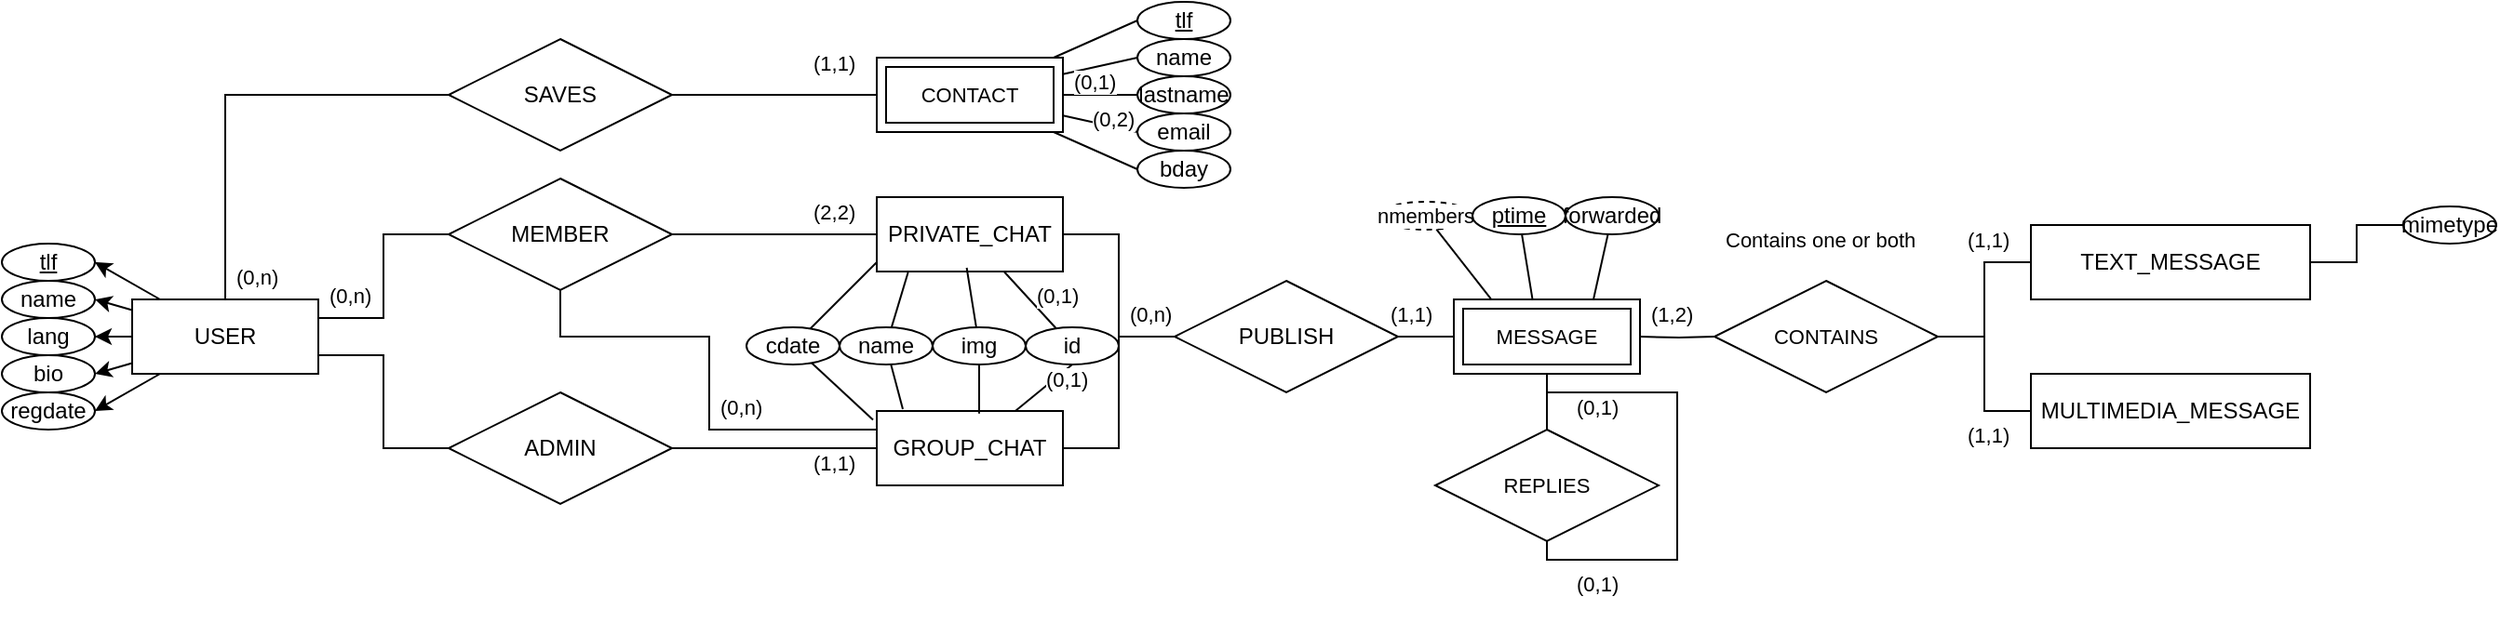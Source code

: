 <mxfile version="26.0.10">
  <diagram name="Page-1" id="p-xQu5nGn-hJWLGe21lw">
    <mxGraphModel dx="682" dy="366" grid="1" gridSize="10" guides="1" tooltips="1" connect="1" arrows="1" fold="1" page="1" pageScale="1" pageWidth="850" pageHeight="1100" math="0" shadow="0">
      <root>
        <mxCell id="0" />
        <mxCell id="1" parent="0" />
        <mxCell id="o9fJnNTt_ZSAkgfhPsdU-8" style="rounded=0;orthogonalLoop=1;jettySize=auto;html=1;entryX=1;entryY=0.5;entryDx=0;entryDy=0;" edge="1" parent="1" source="o9fJnNTt_ZSAkgfhPsdU-1" target="o9fJnNTt_ZSAkgfhPsdU-7">
          <mxGeometry relative="1" as="geometry" />
        </mxCell>
        <mxCell id="o9fJnNTt_ZSAkgfhPsdU-10" style="rounded=0;orthogonalLoop=1;jettySize=auto;html=1;entryX=1;entryY=0.5;entryDx=0;entryDy=0;" edge="1" parent="1" source="o9fJnNTt_ZSAkgfhPsdU-1" target="o9fJnNTt_ZSAkgfhPsdU-3">
          <mxGeometry relative="1" as="geometry" />
        </mxCell>
        <mxCell id="o9fJnNTt_ZSAkgfhPsdU-11" style="edgeStyle=orthogonalEdgeStyle;rounded=0;orthogonalLoop=1;jettySize=auto;html=1;entryX=1;entryY=0.5;entryDx=0;entryDy=0;" edge="1" parent="1" source="o9fJnNTt_ZSAkgfhPsdU-1" target="o9fJnNTt_ZSAkgfhPsdU-4">
          <mxGeometry relative="1" as="geometry" />
        </mxCell>
        <mxCell id="o9fJnNTt_ZSAkgfhPsdU-12" style="rounded=0;orthogonalLoop=1;jettySize=auto;html=1;entryX=1;entryY=0.5;entryDx=0;entryDy=0;" edge="1" parent="1" source="o9fJnNTt_ZSAkgfhPsdU-1" target="o9fJnNTt_ZSAkgfhPsdU-5">
          <mxGeometry relative="1" as="geometry" />
        </mxCell>
        <mxCell id="o9fJnNTt_ZSAkgfhPsdU-13" style="rounded=0;orthogonalLoop=1;jettySize=auto;html=1;entryX=1;entryY=0.5;entryDx=0;entryDy=0;" edge="1" parent="1" source="o9fJnNTt_ZSAkgfhPsdU-1" target="o9fJnNTt_ZSAkgfhPsdU-6">
          <mxGeometry relative="1" as="geometry" />
        </mxCell>
        <mxCell id="o9fJnNTt_ZSAkgfhPsdU-20" style="edgeStyle=orthogonalEdgeStyle;rounded=0;orthogonalLoop=1;jettySize=auto;html=1;entryX=0;entryY=0.5;entryDx=0;entryDy=0;endArrow=none;startFill=0;" edge="1" parent="1" source="o9fJnNTt_ZSAkgfhPsdU-1" target="o9fJnNTt_ZSAkgfhPsdU-16">
          <mxGeometry relative="1" as="geometry">
            <Array as="points">
              <mxPoint x="315" y="300" />
              <mxPoint x="315" y="255" />
            </Array>
          </mxGeometry>
        </mxCell>
        <mxCell id="o9fJnNTt_ZSAkgfhPsdU-21" style="edgeStyle=orthogonalEdgeStyle;rounded=0;orthogonalLoop=1;jettySize=auto;html=1;entryX=0;entryY=0.5;entryDx=0;entryDy=0;endArrow=none;startFill=0;" edge="1" parent="1" source="o9fJnNTt_ZSAkgfhPsdU-1" target="o9fJnNTt_ZSAkgfhPsdU-18">
          <mxGeometry relative="1" as="geometry">
            <Array as="points">
              <mxPoint x="315" y="320" />
              <mxPoint x="315" y="370" />
            </Array>
          </mxGeometry>
        </mxCell>
        <mxCell id="o9fJnNTt_ZSAkgfhPsdU-24" style="edgeStyle=orthogonalEdgeStyle;rounded=0;orthogonalLoop=1;jettySize=auto;html=1;entryX=0;entryY=0.5;entryDx=0;entryDy=0;endArrow=none;startFill=0;" edge="1" parent="1" source="o9fJnNTt_ZSAkgfhPsdU-1" target="o9fJnNTt_ZSAkgfhPsdU-14">
          <mxGeometry relative="1" as="geometry">
            <Array as="points">
              <mxPoint x="230" y="180" />
            </Array>
          </mxGeometry>
        </mxCell>
        <mxCell id="o9fJnNTt_ZSAkgfhPsdU-1" value="USER" style="whiteSpace=wrap;html=1;align=center;" vertex="1" parent="1">
          <mxGeometry x="180" y="290" width="100" height="40" as="geometry" />
        </mxCell>
        <mxCell id="o9fJnNTt_ZSAkgfhPsdU-3" value="name" style="ellipse;whiteSpace=wrap;html=1;align=center;" vertex="1" parent="1">
          <mxGeometry x="110" y="280" width="50" height="20" as="geometry" />
        </mxCell>
        <mxCell id="o9fJnNTt_ZSAkgfhPsdU-4" value="lang" style="ellipse;whiteSpace=wrap;html=1;align=center;" vertex="1" parent="1">
          <mxGeometry x="110" y="300" width="50" height="20" as="geometry" />
        </mxCell>
        <mxCell id="o9fJnNTt_ZSAkgfhPsdU-5" value="bio" style="ellipse;whiteSpace=wrap;html=1;align=center;" vertex="1" parent="1">
          <mxGeometry x="110" y="320" width="50" height="20" as="geometry" />
        </mxCell>
        <mxCell id="o9fJnNTt_ZSAkgfhPsdU-6" value="regdate" style="ellipse;whiteSpace=wrap;html=1;align=center;" vertex="1" parent="1">
          <mxGeometry x="110" y="340" width="50" height="20" as="geometry" />
        </mxCell>
        <mxCell id="o9fJnNTt_ZSAkgfhPsdU-7" value="tlf" style="ellipse;whiteSpace=wrap;html=1;align=center;fontStyle=4;" vertex="1" parent="1">
          <mxGeometry x="110" y="260" width="50" height="20" as="geometry" />
        </mxCell>
        <mxCell id="o9fJnNTt_ZSAkgfhPsdU-25" style="edgeStyle=orthogonalEdgeStyle;rounded=0;orthogonalLoop=1;jettySize=auto;html=1;entryX=0;entryY=0.5;entryDx=0;entryDy=0;endArrow=none;startFill=0;" edge="1" parent="1" source="o9fJnNTt_ZSAkgfhPsdU-14">
          <mxGeometry relative="1" as="geometry">
            <mxPoint x="580" y="180" as="targetPoint" />
          </mxGeometry>
        </mxCell>
        <mxCell id="o9fJnNTt_ZSAkgfhPsdU-14" value="SAVES" style="shape=rhombus;perimeter=rhombusPerimeter;whiteSpace=wrap;html=1;align=center;" vertex="1" parent="1">
          <mxGeometry x="350" y="150" width="120" height="60" as="geometry" />
        </mxCell>
        <mxCell id="o9fJnNTt_ZSAkgfhPsdU-64" style="shape=connector;rounded=0;orthogonalLoop=1;jettySize=auto;html=1;entryX=0;entryY=0.5;entryDx=0;entryDy=0;strokeColor=default;align=center;verticalAlign=middle;fontFamily=Helvetica;fontSize=11;fontColor=default;labelBackgroundColor=default;startFill=0;endArrow=none;" edge="1" parent="1" target="o9fJnNTt_ZSAkgfhPsdU-59">
          <mxGeometry relative="1" as="geometry">
            <mxPoint x="675" y="160" as="sourcePoint" />
          </mxGeometry>
        </mxCell>
        <mxCell id="o9fJnNTt_ZSAkgfhPsdU-22" style="edgeStyle=orthogonalEdgeStyle;rounded=0;orthogonalLoop=1;jettySize=auto;html=1;entryX=0;entryY=0.5;entryDx=0;entryDy=0;endArrow=none;startFill=0;" edge="1" parent="1" source="o9fJnNTt_ZSAkgfhPsdU-16" target="o9fJnNTt_ZSAkgfhPsdU-17">
          <mxGeometry relative="1" as="geometry">
            <Array as="points">
              <mxPoint x="410" y="310" />
              <mxPoint x="490" y="310" />
              <mxPoint x="490" y="360" />
              <mxPoint x="580" y="360" />
            </Array>
          </mxGeometry>
        </mxCell>
        <mxCell id="o9fJnNTt_ZSAkgfhPsdU-33" style="edgeStyle=orthogonalEdgeStyle;shape=connector;rounded=0;orthogonalLoop=1;jettySize=auto;html=1;entryX=0;entryY=0.5;entryDx=0;entryDy=0;strokeColor=default;align=center;verticalAlign=middle;fontFamily=Helvetica;fontSize=11;fontColor=default;labelBackgroundColor=default;startFill=0;endArrow=none;" edge="1" parent="1" source="o9fJnNTt_ZSAkgfhPsdU-16" target="o9fJnNTt_ZSAkgfhPsdU-32">
          <mxGeometry relative="1" as="geometry" />
        </mxCell>
        <mxCell id="o9fJnNTt_ZSAkgfhPsdU-16" value="MEMBER" style="shape=rhombus;perimeter=rhombusPerimeter;whiteSpace=wrap;html=1;align=center;" vertex="1" parent="1">
          <mxGeometry x="350" y="225" width="120" height="60" as="geometry" />
        </mxCell>
        <mxCell id="o9fJnNTt_ZSAkgfhPsdU-28" style="edgeStyle=orthogonalEdgeStyle;rounded=0;orthogonalLoop=1;jettySize=auto;html=1;endArrow=none;startFill=0;entryX=0;entryY=0.5;entryDx=0;entryDy=0;" edge="1" parent="1" source="o9fJnNTt_ZSAkgfhPsdU-17" target="o9fJnNTt_ZSAkgfhPsdU-26">
          <mxGeometry relative="1" as="geometry">
            <mxPoint x="740" y="340" as="targetPoint" />
          </mxGeometry>
        </mxCell>
        <mxCell id="o9fJnNTt_ZSAkgfhPsdU-87" style="shape=connector;rounded=0;orthogonalLoop=1;jettySize=auto;html=1;entryX=0.5;entryY=1;entryDx=0;entryDy=0;strokeColor=default;align=center;verticalAlign=middle;fontFamily=Helvetica;fontSize=11;fontColor=default;labelBackgroundColor=default;startFill=0;endArrow=none;" edge="1" parent="1" source="o9fJnNTt_ZSAkgfhPsdU-17" target="o9fJnNTt_ZSAkgfhPsdU-85">
          <mxGeometry relative="1" as="geometry" />
        </mxCell>
        <mxCell id="o9fJnNTt_ZSAkgfhPsdU-17" value="GROUP_CHAT" style="whiteSpace=wrap;html=1;align=center;" vertex="1" parent="1">
          <mxGeometry x="580" y="350" width="100" height="40" as="geometry" />
        </mxCell>
        <mxCell id="o9fJnNTt_ZSAkgfhPsdU-23" style="edgeStyle=orthogonalEdgeStyle;rounded=0;orthogonalLoop=1;jettySize=auto;html=1;entryX=0;entryY=0.5;entryDx=0;entryDy=0;endArrow=none;startFill=0;" edge="1" parent="1" source="o9fJnNTt_ZSAkgfhPsdU-18" target="o9fJnNTt_ZSAkgfhPsdU-17">
          <mxGeometry relative="1" as="geometry">
            <Array as="points">
              <mxPoint x="530" y="370" />
              <mxPoint x="530" y="370" />
            </Array>
          </mxGeometry>
        </mxCell>
        <mxCell id="o9fJnNTt_ZSAkgfhPsdU-18" value="ADMIN" style="shape=rhombus;perimeter=rhombusPerimeter;whiteSpace=wrap;html=1;align=center;" vertex="1" parent="1">
          <mxGeometry x="350" y="340" width="120" height="60" as="geometry" />
        </mxCell>
        <mxCell id="o9fJnNTt_ZSAkgfhPsdU-29" style="edgeStyle=orthogonalEdgeStyle;rounded=0;orthogonalLoop=1;jettySize=auto;html=1;entryX=0;entryY=0.5;entryDx=0;entryDy=0;endArrow=none;startFill=0;" edge="1" parent="1" source="o9fJnNTt_ZSAkgfhPsdU-26">
          <mxGeometry relative="1" as="geometry">
            <mxPoint x="890" y="310" as="targetPoint" />
          </mxGeometry>
        </mxCell>
        <mxCell id="o9fJnNTt_ZSAkgfhPsdU-26" value="PUBLISH" style="shape=rhombus;perimeter=rhombusPerimeter;whiteSpace=wrap;html=1;align=center;" vertex="1" parent="1">
          <mxGeometry x="740" y="280" width="120" height="60" as="geometry" />
        </mxCell>
        <mxCell id="o9fJnNTt_ZSAkgfhPsdU-36" style="edgeStyle=orthogonalEdgeStyle;shape=connector;rounded=0;orthogonalLoop=1;jettySize=auto;html=1;entryX=0;entryY=0.5;entryDx=0;entryDy=0;strokeColor=default;align=center;verticalAlign=middle;fontFamily=Helvetica;fontSize=11;fontColor=default;labelBackgroundColor=default;startFill=0;endArrow=none;" edge="1" parent="1" target="o9fJnNTt_ZSAkgfhPsdU-35">
          <mxGeometry relative="1" as="geometry">
            <mxPoint x="990" y="310" as="sourcePoint" />
          </mxGeometry>
        </mxCell>
        <mxCell id="o9fJnNTt_ZSAkgfhPsdU-55" style="edgeStyle=orthogonalEdgeStyle;shape=connector;rounded=0;orthogonalLoop=1;jettySize=auto;html=1;entryX=0.5;entryY=0;entryDx=0;entryDy=0;strokeColor=default;align=center;verticalAlign=middle;fontFamily=Helvetica;fontSize=11;fontColor=default;labelBackgroundColor=default;startFill=0;endArrow=none;" edge="1" parent="1" target="o9fJnNTt_ZSAkgfhPsdU-54">
          <mxGeometry relative="1" as="geometry">
            <mxPoint x="940" y="330" as="sourcePoint" />
          </mxGeometry>
        </mxCell>
        <mxCell id="o9fJnNTt_ZSAkgfhPsdU-34" style="edgeStyle=orthogonalEdgeStyle;shape=connector;rounded=0;orthogonalLoop=1;jettySize=auto;html=1;entryX=0;entryY=0.5;entryDx=0;entryDy=0;strokeColor=default;align=center;verticalAlign=middle;fontFamily=Helvetica;fontSize=11;fontColor=default;labelBackgroundColor=default;startFill=0;endArrow=none;" edge="1" parent="1" source="o9fJnNTt_ZSAkgfhPsdU-32" target="o9fJnNTt_ZSAkgfhPsdU-26">
          <mxGeometry relative="1" as="geometry" />
        </mxCell>
        <mxCell id="o9fJnNTt_ZSAkgfhPsdU-86" style="shape=connector;rounded=0;orthogonalLoop=1;jettySize=auto;html=1;strokeColor=default;align=center;verticalAlign=middle;fontFamily=Helvetica;fontSize=11;fontColor=default;labelBackgroundColor=default;startFill=0;endArrow=none;" edge="1" parent="1" source="o9fJnNTt_ZSAkgfhPsdU-32" target="o9fJnNTt_ZSAkgfhPsdU-85">
          <mxGeometry relative="1" as="geometry" />
        </mxCell>
        <mxCell id="o9fJnNTt_ZSAkgfhPsdU-32" value="PRIVATE_CHAT" style="whiteSpace=wrap;html=1;align=center;" vertex="1" parent="1">
          <mxGeometry x="580" y="235" width="100" height="40" as="geometry" />
        </mxCell>
        <mxCell id="o9fJnNTt_ZSAkgfhPsdU-39" style="edgeStyle=orthogonalEdgeStyle;shape=connector;rounded=0;orthogonalLoop=1;jettySize=auto;html=1;entryX=0;entryY=0.5;entryDx=0;entryDy=0;strokeColor=default;align=center;verticalAlign=middle;fontFamily=Helvetica;fontSize=11;fontColor=default;labelBackgroundColor=default;startFill=0;endArrow=none;" edge="1" parent="1" source="o9fJnNTt_ZSAkgfhPsdU-35" target="o9fJnNTt_ZSAkgfhPsdU-37">
          <mxGeometry relative="1" as="geometry" />
        </mxCell>
        <mxCell id="o9fJnNTt_ZSAkgfhPsdU-40" style="edgeStyle=orthogonalEdgeStyle;shape=connector;rounded=0;orthogonalLoop=1;jettySize=auto;html=1;entryX=0;entryY=0.5;entryDx=0;entryDy=0;strokeColor=default;align=center;verticalAlign=middle;fontFamily=Helvetica;fontSize=11;fontColor=default;labelBackgroundColor=default;startFill=0;endArrow=none;" edge="1" parent="1" source="o9fJnNTt_ZSAkgfhPsdU-35" target="o9fJnNTt_ZSAkgfhPsdU-38">
          <mxGeometry relative="1" as="geometry" />
        </mxCell>
        <mxCell id="o9fJnNTt_ZSAkgfhPsdU-35" value="CONTAINS" style="shape=rhombus;perimeter=rhombusPerimeter;whiteSpace=wrap;html=1;align=center;fontFamily=Helvetica;fontSize=11;fontColor=default;labelBackgroundColor=default;" vertex="1" parent="1">
          <mxGeometry x="1030" y="280" width="120" height="60" as="geometry" />
        </mxCell>
        <mxCell id="o9fJnNTt_ZSAkgfhPsdU-100" style="edgeStyle=orthogonalEdgeStyle;shape=connector;rounded=0;orthogonalLoop=1;jettySize=auto;html=1;entryX=0;entryY=0.5;entryDx=0;entryDy=0;strokeColor=default;align=center;verticalAlign=middle;fontFamily=Helvetica;fontSize=11;fontColor=default;labelBackgroundColor=default;startFill=0;endArrow=none;" edge="1" parent="1" source="o9fJnNTt_ZSAkgfhPsdU-37" target="o9fJnNTt_ZSAkgfhPsdU-99">
          <mxGeometry relative="1" as="geometry" />
        </mxCell>
        <mxCell id="o9fJnNTt_ZSAkgfhPsdU-37" value="TEXT_MESSAGE" style="whiteSpace=wrap;html=1;align=center;" vertex="1" parent="1">
          <mxGeometry x="1200" y="250" width="150" height="40" as="geometry" />
        </mxCell>
        <mxCell id="o9fJnNTt_ZSAkgfhPsdU-38" value="MULTIMEDIA_MESSAGE" style="whiteSpace=wrap;html=1;align=center;" vertex="1" parent="1">
          <mxGeometry x="1200" y="330" width="150" height="40" as="geometry" />
        </mxCell>
        <mxCell id="o9fJnNTt_ZSAkgfhPsdU-41" value="(0,n)" style="text;strokeColor=none;fillColor=none;spacingLeft=4;spacingRight=4;overflow=hidden;rotatable=0;points=[[0,0.5],[1,0.5]];portConstraint=eastwest;fontSize=11;whiteSpace=wrap;html=1;fontFamily=Helvetica;fontColor=default;labelBackgroundColor=default;" vertex="1" parent="1">
          <mxGeometry x="280" y="275" width="40" height="30" as="geometry" />
        </mxCell>
        <mxCell id="o9fJnNTt_ZSAkgfhPsdU-42" value="(2,2)" style="text;strokeColor=none;fillColor=none;spacingLeft=4;spacingRight=4;overflow=hidden;rotatable=0;points=[[0,0.5],[1,0.5]];portConstraint=eastwest;fontSize=11;whiteSpace=wrap;html=1;fontFamily=Helvetica;fontColor=default;labelBackgroundColor=default;" vertex="1" parent="1">
          <mxGeometry x="540" y="230" width="40" height="30" as="geometry" />
        </mxCell>
        <mxCell id="o9fJnNTt_ZSAkgfhPsdU-43" value="(0,n)" style="text;strokeColor=none;fillColor=none;spacingLeft=4;spacingRight=4;overflow=hidden;rotatable=0;points=[[0,0.5],[1,0.5]];portConstraint=eastwest;fontSize=11;whiteSpace=wrap;html=1;fontFamily=Helvetica;fontColor=default;labelBackgroundColor=default;" vertex="1" parent="1">
          <mxGeometry x="490" y="335" width="40" height="30" as="geometry" />
        </mxCell>
        <mxCell id="o9fJnNTt_ZSAkgfhPsdU-44" value="(1,1)" style="text;strokeColor=none;fillColor=none;spacingLeft=4;spacingRight=4;overflow=hidden;rotatable=0;points=[[0,0.5],[1,0.5]];portConstraint=eastwest;fontSize=11;whiteSpace=wrap;html=1;fontFamily=Helvetica;fontColor=default;labelBackgroundColor=default;" vertex="1" parent="1">
          <mxGeometry x="540" y="365" width="40" height="30" as="geometry" />
        </mxCell>
        <mxCell id="o9fJnNTt_ZSAkgfhPsdU-45" value="(0,n)" style="text;strokeColor=none;fillColor=none;spacingLeft=4;spacingRight=4;overflow=hidden;rotatable=0;points=[[0,0.5],[1,0.5]];portConstraint=eastwest;fontSize=11;whiteSpace=wrap;html=1;fontFamily=Helvetica;fontColor=default;labelBackgroundColor=default;" vertex="1" parent="1">
          <mxGeometry x="710" y="285" width="40" height="30" as="geometry" />
        </mxCell>
        <mxCell id="o9fJnNTt_ZSAkgfhPsdU-46" value="(1,1)" style="text;strokeColor=none;fillColor=none;spacingLeft=4;spacingRight=4;overflow=hidden;rotatable=0;points=[[0,0.5],[1,0.5]];portConstraint=eastwest;fontSize=11;whiteSpace=wrap;html=1;fontFamily=Helvetica;fontColor=default;labelBackgroundColor=default;" vertex="1" parent="1">
          <mxGeometry x="850" y="285" width="40" height="30" as="geometry" />
        </mxCell>
        <mxCell id="o9fJnNTt_ZSAkgfhPsdU-47" value="(1,2)" style="text;strokeColor=none;fillColor=none;spacingLeft=4;spacingRight=4;overflow=hidden;rotatable=0;points=[[0,0.5],[1,0.5]];portConstraint=eastwest;fontSize=11;whiteSpace=wrap;html=1;fontFamily=Helvetica;fontColor=default;labelBackgroundColor=default;" vertex="1" parent="1">
          <mxGeometry x="990" y="285" width="40" height="30" as="geometry" />
        </mxCell>
        <mxCell id="o9fJnNTt_ZSAkgfhPsdU-48" value="(1,1)" style="text;strokeColor=none;fillColor=none;spacingLeft=4;spacingRight=4;overflow=hidden;rotatable=0;points=[[0,0.5],[1,0.5]];portConstraint=eastwest;fontSize=11;whiteSpace=wrap;html=1;fontFamily=Helvetica;fontColor=default;labelBackgroundColor=default;" vertex="1" parent="1">
          <mxGeometry x="1160" y="245" width="40" height="30" as="geometry" />
        </mxCell>
        <mxCell id="o9fJnNTt_ZSAkgfhPsdU-49" value="(1,1)" style="text;strokeColor=none;fillColor=none;spacingLeft=4;spacingRight=4;overflow=hidden;rotatable=0;points=[[0,0.5],[1,0.5]];portConstraint=eastwest;fontSize=11;whiteSpace=wrap;html=1;fontFamily=Helvetica;fontColor=default;labelBackgroundColor=default;" vertex="1" parent="1">
          <mxGeometry x="1160" y="350" width="40" height="30" as="geometry" />
        </mxCell>
        <mxCell id="o9fJnNTt_ZSAkgfhPsdU-51" value="Contains one or both" style="text;strokeColor=none;fillColor=none;spacingLeft=4;spacingRight=4;overflow=hidden;rotatable=0;points=[[0,0.5],[1,0.5]];portConstraint=eastwest;fontSize=11;whiteSpace=wrap;html=1;fontFamily=Helvetica;fontColor=default;labelBackgroundColor=default;" vertex="1" parent="1">
          <mxGeometry x="1030" y="245" width="120" height="30" as="geometry" />
        </mxCell>
        <mxCell id="o9fJnNTt_ZSAkgfhPsdU-52" value="(0,n)" style="text;strokeColor=none;fillColor=none;spacingLeft=4;spacingRight=4;overflow=hidden;rotatable=0;points=[[0,0.5],[1,0.5]];portConstraint=eastwest;fontSize=11;whiteSpace=wrap;html=1;fontFamily=Helvetica;fontColor=default;labelBackgroundColor=default;" vertex="1" parent="1">
          <mxGeometry x="230" y="265" width="40" height="30" as="geometry" />
        </mxCell>
        <mxCell id="o9fJnNTt_ZSAkgfhPsdU-53" value="(1,1)" style="text;strokeColor=none;fillColor=none;spacingLeft=4;spacingRight=4;overflow=hidden;rotatable=0;points=[[0,0.5],[1,0.5]];portConstraint=eastwest;fontSize=11;whiteSpace=wrap;html=1;fontFamily=Helvetica;fontColor=default;labelBackgroundColor=default;" vertex="1" parent="1">
          <mxGeometry x="540" y="150" width="40" height="30" as="geometry" />
        </mxCell>
        <mxCell id="o9fJnNTt_ZSAkgfhPsdU-90" style="edgeStyle=orthogonalEdgeStyle;shape=connector;rounded=0;orthogonalLoop=1;jettySize=auto;html=1;strokeColor=default;align=center;verticalAlign=middle;fontFamily=Helvetica;fontSize=11;fontColor=default;labelBackgroundColor=default;startFill=0;endArrow=none;" edge="1" parent="1" source="o9fJnNTt_ZSAkgfhPsdU-54" target="o9fJnNTt_ZSAkgfhPsdU-91">
          <mxGeometry relative="1" as="geometry">
            <mxPoint x="990" y="440" as="targetPoint" />
          </mxGeometry>
        </mxCell>
        <mxCell id="o9fJnNTt_ZSAkgfhPsdU-54" value="REPLIES" style="shape=rhombus;perimeter=rhombusPerimeter;whiteSpace=wrap;html=1;align=center;fontFamily=Helvetica;fontSize=11;fontColor=default;labelBackgroundColor=default;" vertex="1" parent="1">
          <mxGeometry x="880" y="360" width="120" height="60" as="geometry" />
        </mxCell>
        <mxCell id="o9fJnNTt_ZSAkgfhPsdU-57" value="(0,1)" style="text;strokeColor=none;fillColor=none;spacingLeft=4;spacingRight=4;overflow=hidden;rotatable=0;points=[[0,0.5],[1,0.5]];portConstraint=eastwest;fontSize=11;whiteSpace=wrap;html=1;fontFamily=Helvetica;fontColor=default;labelBackgroundColor=default;" vertex="1" parent="1">
          <mxGeometry x="950" y="430" width="40" height="30" as="geometry" />
        </mxCell>
        <mxCell id="o9fJnNTt_ZSAkgfhPsdU-58" value="(0,1)" style="text;strokeColor=none;fillColor=none;spacingLeft=4;spacingRight=4;overflow=hidden;rotatable=0;points=[[0,0.5],[1,0.5]];portConstraint=eastwest;fontSize=11;whiteSpace=wrap;html=1;fontFamily=Helvetica;fontColor=default;labelBackgroundColor=default;" vertex="1" parent="1">
          <mxGeometry x="950" y="335" width="40" height="30" as="geometry" />
        </mxCell>
        <mxCell id="o9fJnNTt_ZSAkgfhPsdU-59" value="tlf" style="ellipse;whiteSpace=wrap;html=1;align=center;fontStyle=4;" vertex="1" parent="1">
          <mxGeometry x="720" y="130" width="50" height="20" as="geometry" />
        </mxCell>
        <mxCell id="o9fJnNTt_ZSAkgfhPsdU-60" value="name" style="ellipse;whiteSpace=wrap;html=1;align=center;" vertex="1" parent="1">
          <mxGeometry x="720" y="150" width="50" height="20" as="geometry" />
        </mxCell>
        <mxCell id="o9fJnNTt_ZSAkgfhPsdU-61" value="&lt;div&gt;lastname&lt;/div&gt;" style="ellipse;whiteSpace=wrap;html=1;align=center;" vertex="1" parent="1">
          <mxGeometry x="720" y="170" width="50" height="20" as="geometry" />
        </mxCell>
        <mxCell id="o9fJnNTt_ZSAkgfhPsdU-62" value="email" style="ellipse;whiteSpace=wrap;html=1;align=center;" vertex="1" parent="1">
          <mxGeometry x="720" y="190" width="50" height="20" as="geometry" />
        </mxCell>
        <mxCell id="o9fJnNTt_ZSAkgfhPsdU-63" value="bday" style="ellipse;whiteSpace=wrap;html=1;align=center;" vertex="1" parent="1">
          <mxGeometry x="720" y="210" width="50" height="20" as="geometry" />
        </mxCell>
        <mxCell id="o9fJnNTt_ZSAkgfhPsdU-65" style="shape=connector;rounded=0;orthogonalLoop=1;jettySize=auto;html=1;entryX=0;entryY=0.5;entryDx=0;entryDy=0;strokeColor=default;align=center;verticalAlign=middle;fontFamily=Helvetica;fontSize=11;fontColor=default;labelBackgroundColor=default;startFill=0;endArrow=none;" edge="1" parent="1" target="o9fJnNTt_ZSAkgfhPsdU-60">
          <mxGeometry relative="1" as="geometry">
            <mxPoint x="680" y="168.889" as="sourcePoint" />
            <mxPoint x="730" y="140" as="targetPoint" />
          </mxGeometry>
        </mxCell>
        <mxCell id="o9fJnNTt_ZSAkgfhPsdU-66" style="shape=connector;rounded=0;orthogonalLoop=1;jettySize=auto;html=1;entryX=0;entryY=0.5;entryDx=0;entryDy=0;strokeColor=default;align=center;verticalAlign=middle;fontFamily=Helvetica;fontSize=11;fontColor=default;labelBackgroundColor=default;startFill=0;endArrow=none;" edge="1" parent="1" target="o9fJnNTt_ZSAkgfhPsdU-61">
          <mxGeometry relative="1" as="geometry">
            <mxPoint x="680" y="180" as="sourcePoint" />
            <mxPoint x="740" y="150" as="targetPoint" />
          </mxGeometry>
        </mxCell>
        <mxCell id="o9fJnNTt_ZSAkgfhPsdU-67" style="shape=connector;rounded=0;orthogonalLoop=1;jettySize=auto;html=1;entryX=0;entryY=0.5;entryDx=0;entryDy=0;strokeColor=default;align=center;verticalAlign=middle;fontFamily=Helvetica;fontSize=11;fontColor=default;labelBackgroundColor=default;startFill=0;endArrow=none;" edge="1" parent="1" target="o9fJnNTt_ZSAkgfhPsdU-62">
          <mxGeometry relative="1" as="geometry">
            <mxPoint x="680" y="191.111" as="sourcePoint" />
            <mxPoint x="750" y="160" as="targetPoint" />
          </mxGeometry>
        </mxCell>
        <mxCell id="o9fJnNTt_ZSAkgfhPsdU-68" style="shape=connector;rounded=0;orthogonalLoop=1;jettySize=auto;html=1;entryX=0;entryY=0.5;entryDx=0;entryDy=0;strokeColor=default;align=center;verticalAlign=middle;fontFamily=Helvetica;fontSize=11;fontColor=default;labelBackgroundColor=default;startFill=0;endArrow=none;" edge="1" parent="1" target="o9fJnNTt_ZSAkgfhPsdU-63">
          <mxGeometry relative="1" as="geometry">
            <mxPoint x="675" y="200" as="sourcePoint" />
            <mxPoint x="760" y="170" as="targetPoint" />
          </mxGeometry>
        </mxCell>
        <mxCell id="o9fJnNTt_ZSAkgfhPsdU-69" value="(0,1)" style="text;strokeColor=none;fillColor=none;spacingLeft=4;spacingRight=4;overflow=hidden;rotatable=0;points=[[0,0.5],[1,0.5]];portConstraint=eastwest;fontSize=11;whiteSpace=wrap;html=1;fontFamily=Helvetica;fontColor=default;labelBackgroundColor=default;" vertex="1" parent="1">
          <mxGeometry x="680" y="160" width="40" height="30" as="geometry" />
        </mxCell>
        <mxCell id="o9fJnNTt_ZSAkgfhPsdU-70" value="(0,2)" style="text;strokeColor=none;fillColor=none;spacingLeft=4;spacingRight=4;overflow=hidden;rotatable=0;points=[[0,0.5],[1,0.5]];portConstraint=eastwest;fontSize=11;whiteSpace=wrap;html=1;fontFamily=Helvetica;fontColor=default;labelBackgroundColor=default;" vertex="1" parent="1">
          <mxGeometry x="690" y="180" width="40" height="30" as="geometry" />
        </mxCell>
        <mxCell id="o9fJnNTt_ZSAkgfhPsdU-71" value="(0,1)" style="text;strokeColor=none;fillColor=none;spacingLeft=4;spacingRight=4;overflow=hidden;rotatable=0;points=[[0,0.5],[1,0.5]];portConstraint=eastwest;fontSize=11;whiteSpace=wrap;html=1;fontFamily=Helvetica;fontColor=default;labelBackgroundColor=default;" vertex="1" parent="1">
          <mxGeometry x="660" y="275" width="40" height="25" as="geometry" />
        </mxCell>
        <mxCell id="o9fJnNTt_ZSAkgfhPsdU-76" style="shape=connector;rounded=0;orthogonalLoop=1;jettySize=auto;html=1;strokeColor=default;align=center;verticalAlign=middle;fontFamily=Helvetica;fontSize=11;fontColor=default;labelBackgroundColor=default;startFill=0;endArrow=none;entryX=-0.02;entryY=0.118;entryDx=0;entryDy=0;entryPerimeter=0;" edge="1" parent="1" source="o9fJnNTt_ZSAkgfhPsdU-74" target="o9fJnNTt_ZSAkgfhPsdU-17">
          <mxGeometry relative="1" as="geometry" />
        </mxCell>
        <mxCell id="o9fJnNTt_ZSAkgfhPsdU-74" value="cdate" style="ellipse;whiteSpace=wrap;html=1;align=center;" vertex="1" parent="1">
          <mxGeometry x="510" y="305" width="50" height="20" as="geometry" />
        </mxCell>
        <mxCell id="o9fJnNTt_ZSAkgfhPsdU-77" style="shape=connector;rounded=0;orthogonalLoop=1;jettySize=auto;html=1;strokeColor=default;align=center;verticalAlign=middle;fontFamily=Helvetica;fontSize=11;fontColor=default;labelBackgroundColor=default;startFill=0;endArrow=none;" edge="1" parent="1" source="o9fJnNTt_ZSAkgfhPsdU-74">
          <mxGeometry relative="1" as="geometry">
            <mxPoint x="580" y="270" as="targetPoint" />
          </mxGeometry>
        </mxCell>
        <mxCell id="o9fJnNTt_ZSAkgfhPsdU-79" style="shape=connector;rounded=0;orthogonalLoop=1;jettySize=auto;html=1;entryX=0.168;entryY=1.013;entryDx=0;entryDy=0;strokeColor=default;align=center;verticalAlign=middle;fontFamily=Helvetica;fontSize=11;fontColor=default;labelBackgroundColor=default;startFill=0;endArrow=none;entryPerimeter=0;" edge="1" parent="1" source="o9fJnNTt_ZSAkgfhPsdU-78" target="o9fJnNTt_ZSAkgfhPsdU-32">
          <mxGeometry relative="1" as="geometry" />
        </mxCell>
        <mxCell id="o9fJnNTt_ZSAkgfhPsdU-80" style="shape=connector;rounded=0;orthogonalLoop=1;jettySize=auto;html=1;entryX=0.14;entryY=-0.025;entryDx=0;entryDy=0;strokeColor=default;align=center;verticalAlign=middle;fontFamily=Helvetica;fontSize=11;fontColor=default;labelBackgroundColor=default;startFill=0;endArrow=none;entryPerimeter=0;" edge="1" parent="1" source="o9fJnNTt_ZSAkgfhPsdU-78" target="o9fJnNTt_ZSAkgfhPsdU-17">
          <mxGeometry relative="1" as="geometry" />
        </mxCell>
        <mxCell id="o9fJnNTt_ZSAkgfhPsdU-78" value="name" style="ellipse;whiteSpace=wrap;html=1;align=center;" vertex="1" parent="1">
          <mxGeometry x="560" y="305" width="50" height="20" as="geometry" />
        </mxCell>
        <mxCell id="o9fJnNTt_ZSAkgfhPsdU-81" value="img" style="ellipse;whiteSpace=wrap;html=1;align=center;" vertex="1" parent="1">
          <mxGeometry x="610" y="305" width="50" height="20" as="geometry" />
        </mxCell>
        <mxCell id="o9fJnNTt_ZSAkgfhPsdU-82" style="shape=connector;rounded=0;orthogonalLoop=1;jettySize=auto;html=1;entryX=0.483;entryY=0.95;entryDx=0;entryDy=0;entryPerimeter=0;strokeColor=default;align=center;verticalAlign=middle;fontFamily=Helvetica;fontSize=11;fontColor=default;labelBackgroundColor=default;startFill=0;endArrow=none;" edge="1" parent="1" source="o9fJnNTt_ZSAkgfhPsdU-81" target="o9fJnNTt_ZSAkgfhPsdU-32">
          <mxGeometry relative="1" as="geometry" />
        </mxCell>
        <mxCell id="o9fJnNTt_ZSAkgfhPsdU-83" style="shape=connector;rounded=0;orthogonalLoop=1;jettySize=auto;html=1;entryX=0.55;entryY=0.033;entryDx=0;entryDy=0;entryPerimeter=0;strokeColor=default;align=center;verticalAlign=middle;fontFamily=Helvetica;fontSize=11;fontColor=default;labelBackgroundColor=default;startFill=0;endArrow=none;" edge="1" parent="1" source="o9fJnNTt_ZSAkgfhPsdU-81" target="o9fJnNTt_ZSAkgfhPsdU-17">
          <mxGeometry relative="1" as="geometry" />
        </mxCell>
        <mxCell id="o9fJnNTt_ZSAkgfhPsdU-84" value="(0,1)" style="text;strokeColor=none;fillColor=none;spacingLeft=4;spacingRight=4;overflow=hidden;rotatable=0;points=[[0,0.5],[1,0.5]];portConstraint=eastwest;fontSize=11;whiteSpace=wrap;html=1;fontFamily=Helvetica;fontColor=default;labelBackgroundColor=default;" vertex="1" parent="1">
          <mxGeometry x="665" y="320" width="40" height="30" as="geometry" />
        </mxCell>
        <mxCell id="o9fJnNTt_ZSAkgfhPsdU-85" value="id" style="ellipse;whiteSpace=wrap;html=1;align=center;" vertex="1" parent="1">
          <mxGeometry x="660" y="305" width="50" height="20" as="geometry" />
        </mxCell>
        <mxCell id="o9fJnNTt_ZSAkgfhPsdU-88" value="&lt;div&gt;CONTACT&lt;/div&gt;" style="shape=ext;margin=3;double=1;whiteSpace=wrap;html=1;align=center;fontFamily=Helvetica;fontSize=11;fontColor=default;labelBackgroundColor=default;" vertex="1" parent="1">
          <mxGeometry x="580" y="160" width="100" height="40" as="geometry" />
        </mxCell>
        <mxCell id="o9fJnNTt_ZSAkgfhPsdU-91" value="MESSAGE" style="shape=ext;margin=3;double=1;whiteSpace=wrap;html=1;align=center;fontFamily=Helvetica;fontSize=11;fontColor=default;labelBackgroundColor=default;" vertex="1" parent="1">
          <mxGeometry x="890" y="290" width="100" height="40" as="geometry" />
        </mxCell>
        <mxCell id="o9fJnNTt_ZSAkgfhPsdU-92" style="edgeStyle=orthogonalEdgeStyle;shape=connector;rounded=0;orthogonalLoop=1;jettySize=auto;html=1;strokeColor=default;align=center;verticalAlign=middle;fontFamily=Helvetica;fontSize=11;fontColor=default;labelBackgroundColor=default;startFill=0;endArrow=none;" edge="1" parent="1" source="o9fJnNTt_ZSAkgfhPsdU-54">
          <mxGeometry relative="1" as="geometry">
            <mxPoint x="940" y="330" as="targetPoint" />
            <Array as="points">
              <mxPoint x="940" y="430" />
              <mxPoint x="1010" y="430" />
              <mxPoint x="1010" y="340" />
              <mxPoint x="940" y="340" />
              <mxPoint x="940" y="330" />
            </Array>
          </mxGeometry>
        </mxCell>
        <mxCell id="o9fJnNTt_ZSAkgfhPsdU-93" value="nmembers" style="ellipse;whiteSpace=wrap;html=1;align=center;dashed=1;fontFamily=Helvetica;fontSize=11;fontColor=default;labelBackgroundColor=default;" vertex="1" parent="1">
          <mxGeometry x="850" y="237.5" width="50" height="15" as="geometry" />
        </mxCell>
        <mxCell id="o9fJnNTt_ZSAkgfhPsdU-94" style="shape=connector;rounded=0;orthogonalLoop=1;jettySize=auto;html=1;entryX=0.199;entryY=-0.007;entryDx=0;entryDy=0;entryPerimeter=0;strokeColor=default;align=center;verticalAlign=middle;fontFamily=Helvetica;fontSize=11;fontColor=default;labelBackgroundColor=default;startFill=0;endArrow=none;" edge="1" parent="1" source="o9fJnNTt_ZSAkgfhPsdU-93" target="o9fJnNTt_ZSAkgfhPsdU-91">
          <mxGeometry relative="1" as="geometry" />
        </mxCell>
        <mxCell id="o9fJnNTt_ZSAkgfhPsdU-98" style="shape=connector;rounded=0;orthogonalLoop=1;jettySize=auto;html=1;entryX=0.75;entryY=0;entryDx=0;entryDy=0;strokeColor=default;align=center;verticalAlign=middle;fontFamily=Helvetica;fontSize=11;fontColor=default;labelBackgroundColor=default;startFill=0;endArrow=none;" edge="1" parent="1" source="o9fJnNTt_ZSAkgfhPsdU-95" target="o9fJnNTt_ZSAkgfhPsdU-91">
          <mxGeometry relative="1" as="geometry" />
        </mxCell>
        <mxCell id="o9fJnNTt_ZSAkgfhPsdU-95" value="forwarded" style="ellipse;whiteSpace=wrap;html=1;align=center;" vertex="1" parent="1">
          <mxGeometry x="950" y="235" width="50" height="20" as="geometry" />
        </mxCell>
        <mxCell id="o9fJnNTt_ZSAkgfhPsdU-96" value="ptime" style="ellipse;whiteSpace=wrap;html=1;align=center;fontStyle=4;" vertex="1" parent="1">
          <mxGeometry x="900" y="235" width="50" height="20" as="geometry" />
        </mxCell>
        <mxCell id="o9fJnNTt_ZSAkgfhPsdU-97" style="shape=connector;rounded=0;orthogonalLoop=1;jettySize=auto;html=1;entryX=0.423;entryY=0.005;entryDx=0;entryDy=0;entryPerimeter=0;strokeColor=default;align=center;verticalAlign=middle;fontFamily=Helvetica;fontSize=11;fontColor=default;labelBackgroundColor=default;startFill=0;endArrow=none;" edge="1" parent="1" source="o9fJnNTt_ZSAkgfhPsdU-96" target="o9fJnNTt_ZSAkgfhPsdU-91">
          <mxGeometry relative="1" as="geometry" />
        </mxCell>
        <mxCell id="o9fJnNTt_ZSAkgfhPsdU-99" value="mimetype" style="ellipse;whiteSpace=wrap;html=1;align=center;" vertex="1" parent="1">
          <mxGeometry x="1400" y="240" width="50" height="20" as="geometry" />
        </mxCell>
      </root>
    </mxGraphModel>
  </diagram>
</mxfile>
